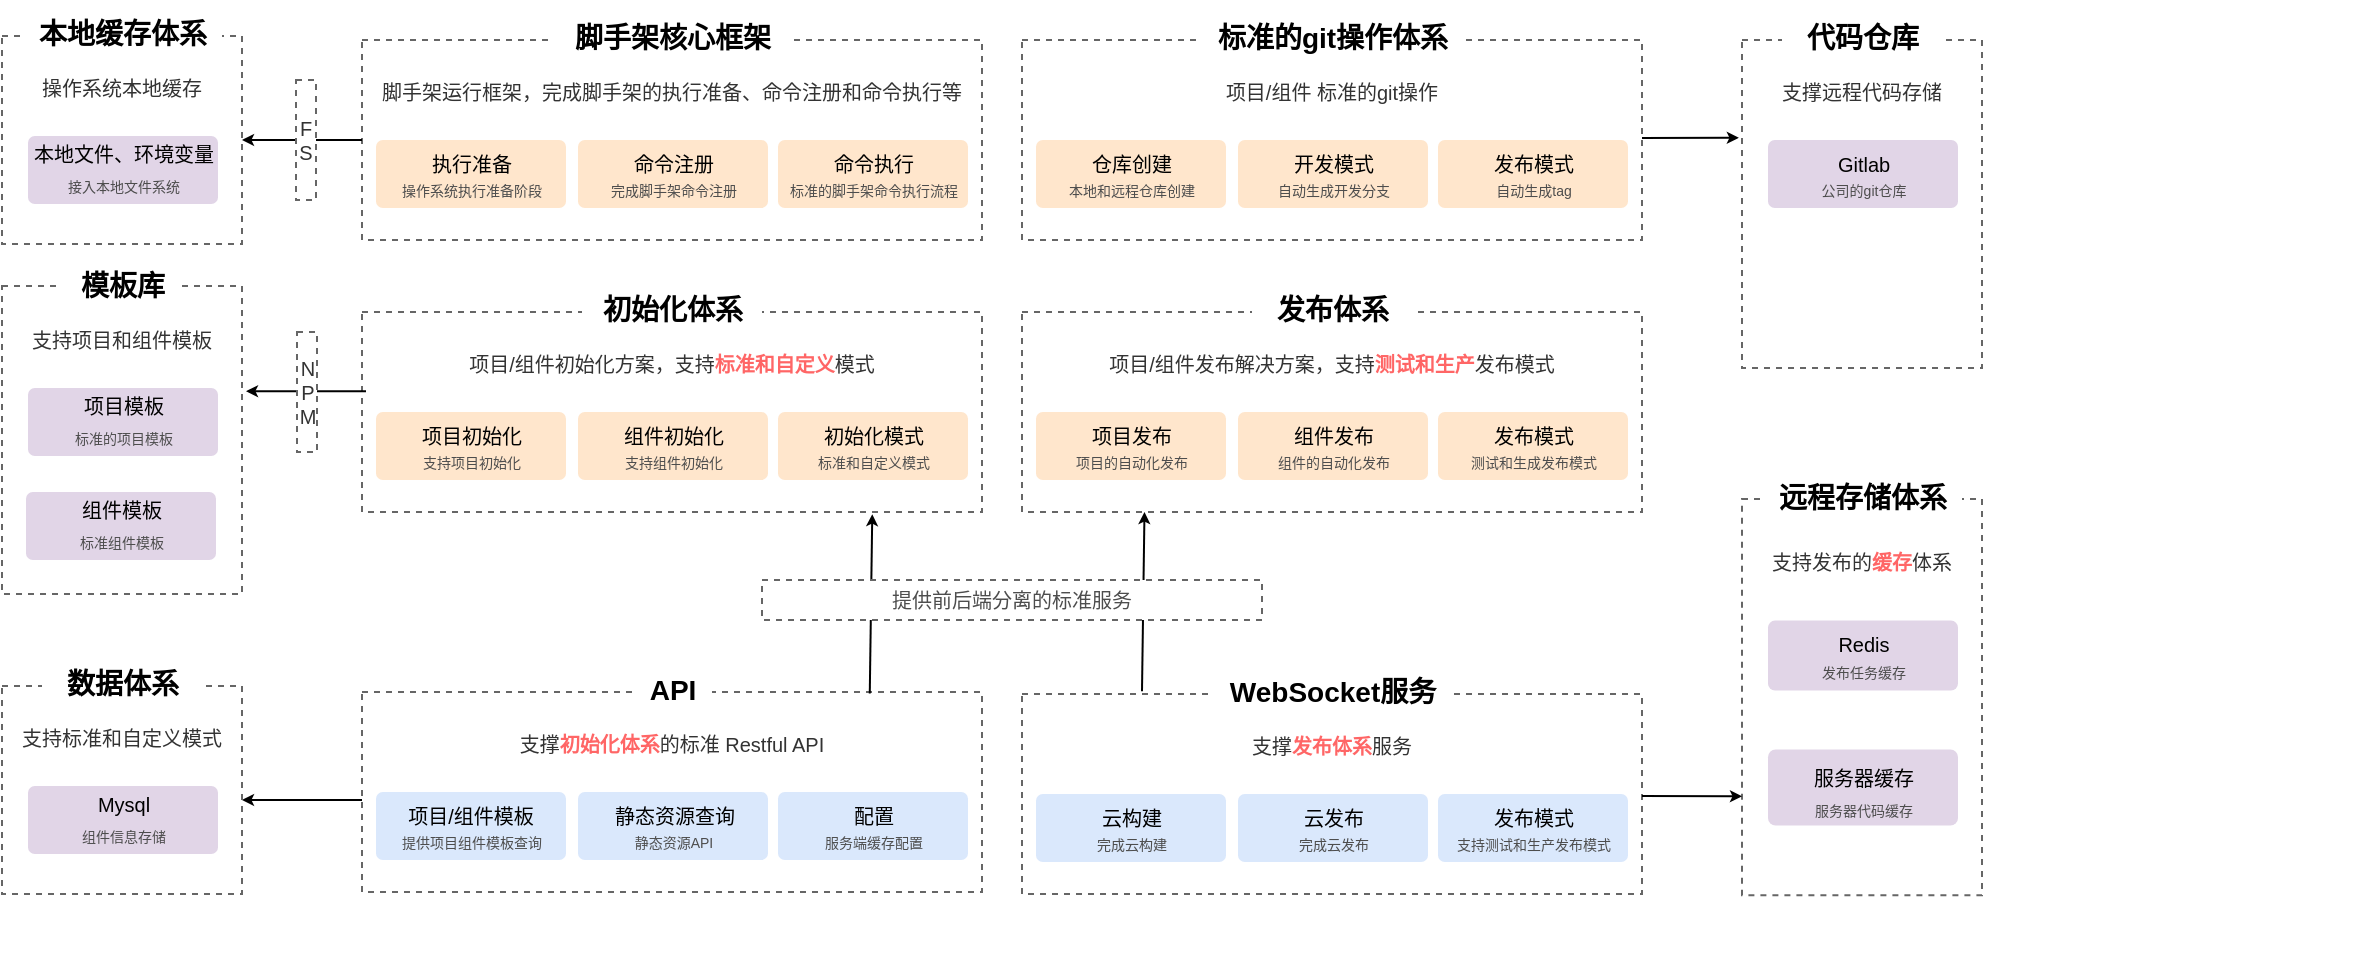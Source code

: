 <mxfile version="20.8.16" type="device"><diagram name="第 1 页" id="aV4bgYBK1LduxahTIi1U"><mxGraphModel dx="1525" dy="945" grid="0" gridSize="10" guides="1" tooltips="1" connect="1" arrows="1" fold="1" page="1" pageScale="1" pageWidth="1200" pageHeight="1600" math="0" shadow="0"><root><mxCell id="0"/><mxCell id="1" parent="0"/><mxCell id="9_r1fyblgfxY5Jspng-Y-11" value="" style="group" vertex="1" connectable="0" parent="1"><mxGeometry x="270" y="104" width="310" height="116" as="geometry"/></mxCell><mxCell id="n5tSydgVhSQRMeUfpz5I-1" value="" style="rounded=0;whiteSpace=wrap;html=1;dashed=1;strokeColor=#666666;" parent="9_r1fyblgfxY5Jspng-Y-11" vertex="1"><mxGeometry y="16" width="310" height="100" as="geometry"/></mxCell><mxCell id="n5tSydgVhSQRMeUfpz5I-3" value="脚手架核心框架" style="text;html=1;align=center;verticalAlign=middle;resizable=0;points=[];autosize=1;fillColor=default;labelBackgroundColor=default;spacing=0;fontSize=14;fontStyle=1" parent="9_r1fyblgfxY5Jspng-Y-11" vertex="1"><mxGeometry x="95" width="120" height="30" as="geometry"/></mxCell><mxCell id="n5tSydgVhSQRMeUfpz5I-5" value="&lt;font style=&quot;font-size: 10px;&quot;&gt;脚手架运行框架，完成脚手架的执行准备、命令注册和命令执行等&lt;/font&gt;" style="text;html=1;strokeColor=none;fillColor=none;align=center;verticalAlign=middle;whiteSpace=wrap;rounded=0;fontSize=12;fontColor=#333333;" parent="9_r1fyblgfxY5Jspng-Y-11" vertex="1"><mxGeometry y="32" width="310" height="20" as="geometry"/></mxCell><mxCell id="9_r1fyblgfxY5Jspng-Y-1" value="" style="group" vertex="1" connectable="0" parent="9_r1fyblgfxY5Jspng-Y-11"><mxGeometry x="5" y="66" width="100" height="35" as="geometry"/></mxCell><mxCell id="n5tSydgVhSQRMeUfpz5I-6" value="" style="rounded=1;whiteSpace=wrap;html=1;fillColor=#ffe6cc;strokeColor=none;arcSize=10;" parent="9_r1fyblgfxY5Jspng-Y-1" vertex="1"><mxGeometry x="2" width="95" height="34" as="geometry"/></mxCell><mxCell id="n5tSydgVhSQRMeUfpz5I-7" value="执行准备" style="text;html=1;strokeColor=none;fillColor=none;align=center;verticalAlign=middle;whiteSpace=wrap;rounded=0;fontSize=10;" parent="9_r1fyblgfxY5Jspng-Y-1" vertex="1"><mxGeometry x="19.5" y="6" width="60" height="11" as="geometry"/></mxCell><mxCell id="n5tSydgVhSQRMeUfpz5I-8" value="&lt;font style=&quot;font-size: 7px;&quot;&gt;操作系统执行准备阶段&lt;/font&gt;" style="text;html=1;strokeColor=none;fillColor=none;align=center;verticalAlign=middle;whiteSpace=wrap;rounded=0;fontSize=8;spacing=0;fontColor=#4D4D4D;" parent="9_r1fyblgfxY5Jspng-Y-1" vertex="1"><mxGeometry y="15" width="100" height="20" as="geometry"/></mxCell><mxCell id="9_r1fyblgfxY5Jspng-Y-2" value="" style="group" vertex="1" connectable="0" parent="9_r1fyblgfxY5Jspng-Y-11"><mxGeometry x="106" y="66" width="100" height="35" as="geometry"/></mxCell><mxCell id="9_r1fyblgfxY5Jspng-Y-3" value="" style="rounded=1;whiteSpace=wrap;html=1;fillColor=#ffe6cc;strokeColor=none;arcSize=10;" vertex="1" parent="9_r1fyblgfxY5Jspng-Y-2"><mxGeometry x="2" width="95" height="34" as="geometry"/></mxCell><mxCell id="9_r1fyblgfxY5Jspng-Y-4" value="命令注册" style="text;html=1;strokeColor=none;fillColor=none;align=center;verticalAlign=middle;whiteSpace=wrap;rounded=0;fontSize=10;" vertex="1" parent="9_r1fyblgfxY5Jspng-Y-2"><mxGeometry x="19.5" y="6" width="60" height="11" as="geometry"/></mxCell><mxCell id="9_r1fyblgfxY5Jspng-Y-5" value="&lt;font style=&quot;font-size: 7px;&quot;&gt;完成脚手架命令注册&lt;/font&gt;" style="text;html=1;strokeColor=none;fillColor=none;align=center;verticalAlign=middle;whiteSpace=wrap;rounded=0;fontSize=8;spacing=0;fontColor=#4D4D4D;" vertex="1" parent="9_r1fyblgfxY5Jspng-Y-2"><mxGeometry y="15" width="100" height="20" as="geometry"/></mxCell><mxCell id="9_r1fyblgfxY5Jspng-Y-6" value="" style="group" vertex="1" connectable="0" parent="9_r1fyblgfxY5Jspng-Y-11"><mxGeometry x="206" y="66" width="100" height="35" as="geometry"/></mxCell><mxCell id="9_r1fyblgfxY5Jspng-Y-7" value="" style="rounded=1;whiteSpace=wrap;html=1;fillColor=#ffe6cc;strokeColor=none;arcSize=10;" vertex="1" parent="9_r1fyblgfxY5Jspng-Y-6"><mxGeometry x="2" width="95" height="34" as="geometry"/></mxCell><mxCell id="9_r1fyblgfxY5Jspng-Y-8" value="命令执行" style="text;html=1;strokeColor=none;fillColor=none;align=center;verticalAlign=middle;whiteSpace=wrap;rounded=0;fontSize=10;" vertex="1" parent="9_r1fyblgfxY5Jspng-Y-6"><mxGeometry x="19.5" y="6" width="60" height="11" as="geometry"/></mxCell><mxCell id="9_r1fyblgfxY5Jspng-Y-9" value="&lt;span style=&quot;font-size: 7px;&quot;&gt;标准的脚手架命令执行流程&lt;/span&gt;" style="text;html=1;strokeColor=none;fillColor=none;align=center;verticalAlign=middle;whiteSpace=wrap;rounded=0;fontSize=8;spacing=0;fontColor=#4D4D4D;" vertex="1" parent="9_r1fyblgfxY5Jspng-Y-6"><mxGeometry y="15" width="100" height="20" as="geometry"/></mxCell><mxCell id="9_r1fyblgfxY5Jspng-Y-144" value="" style="endArrow=classic;html=1;rounded=0;fontSize=10;fontColor=#FF6666;startSize=3;endSize=3;" edge="1" parent="9_r1fyblgfxY5Jspng-Y-11"><mxGeometry width="50" height="50" relative="1" as="geometry"><mxPoint y="66" as="sourcePoint"/><mxPoint x="-60" y="66" as="targetPoint"/></mxGeometry></mxCell><mxCell id="9_r1fyblgfxY5Jspng-Y-12" value="" style="group" vertex="1" connectable="0" parent="1"><mxGeometry x="600" y="104" width="310" height="116" as="geometry"/></mxCell><mxCell id="9_r1fyblgfxY5Jspng-Y-13" value="" style="rounded=0;whiteSpace=wrap;html=1;dashed=1;strokeColor=#666666;" vertex="1" parent="9_r1fyblgfxY5Jspng-Y-12"><mxGeometry y="16" width="310" height="100" as="geometry"/></mxCell><mxCell id="9_r1fyblgfxY5Jspng-Y-14" value="标准的git操作体系" style="text;html=1;align=center;verticalAlign=middle;resizable=0;points=[];autosize=1;fillColor=default;labelBackgroundColor=default;spacing=0;fontSize=14;fontStyle=1" vertex="1" parent="9_r1fyblgfxY5Jspng-Y-12"><mxGeometry x="90" width="130" height="30" as="geometry"/></mxCell><mxCell id="9_r1fyblgfxY5Jspng-Y-15" value="&lt;span style=&quot;font-size: 10px;&quot;&gt;项目/组件 标准的git操作&lt;/span&gt;" style="text;html=1;strokeColor=none;fillColor=none;align=center;verticalAlign=middle;whiteSpace=wrap;rounded=0;fontSize=12;fontColor=#333333;" vertex="1" parent="9_r1fyblgfxY5Jspng-Y-12"><mxGeometry y="32" width="310" height="20" as="geometry"/></mxCell><mxCell id="9_r1fyblgfxY5Jspng-Y-16" value="" style="group" vertex="1" connectable="0" parent="9_r1fyblgfxY5Jspng-Y-12"><mxGeometry x="5" y="66" width="100" height="35" as="geometry"/></mxCell><mxCell id="9_r1fyblgfxY5Jspng-Y-17" value="" style="rounded=1;whiteSpace=wrap;html=1;fillColor=#ffe6cc;strokeColor=none;arcSize=10;" vertex="1" parent="9_r1fyblgfxY5Jspng-Y-16"><mxGeometry x="2" width="95" height="34" as="geometry"/></mxCell><mxCell id="9_r1fyblgfxY5Jspng-Y-18" value="仓库创建" style="text;html=1;strokeColor=none;fillColor=none;align=center;verticalAlign=middle;whiteSpace=wrap;rounded=0;fontSize=10;" vertex="1" parent="9_r1fyblgfxY5Jspng-Y-16"><mxGeometry x="19.5" y="6" width="60" height="11" as="geometry"/></mxCell><mxCell id="9_r1fyblgfxY5Jspng-Y-19" value="&lt;font style=&quot;font-size: 7px;&quot;&gt;本地和远程仓库创建&lt;/font&gt;" style="text;html=1;strokeColor=none;fillColor=none;align=center;verticalAlign=middle;whiteSpace=wrap;rounded=0;fontSize=8;spacing=0;fontColor=#4D4D4D;" vertex="1" parent="9_r1fyblgfxY5Jspng-Y-16"><mxGeometry y="15" width="100" height="20" as="geometry"/></mxCell><mxCell id="9_r1fyblgfxY5Jspng-Y-20" value="" style="group" vertex="1" connectable="0" parent="9_r1fyblgfxY5Jspng-Y-12"><mxGeometry x="106" y="66" width="100" height="35" as="geometry"/></mxCell><mxCell id="9_r1fyblgfxY5Jspng-Y-21" value="" style="rounded=1;whiteSpace=wrap;html=1;fillColor=#ffe6cc;strokeColor=none;arcSize=10;" vertex="1" parent="9_r1fyblgfxY5Jspng-Y-20"><mxGeometry x="2" width="95" height="34" as="geometry"/></mxCell><mxCell id="9_r1fyblgfxY5Jspng-Y-22" value="开发模式" style="text;html=1;strokeColor=none;fillColor=none;align=center;verticalAlign=middle;whiteSpace=wrap;rounded=0;fontSize=10;" vertex="1" parent="9_r1fyblgfxY5Jspng-Y-20"><mxGeometry x="19.5" y="6" width="60" height="11" as="geometry"/></mxCell><mxCell id="9_r1fyblgfxY5Jspng-Y-23" value="&lt;font style=&quot;font-size: 7px;&quot;&gt;自动生成开发分支&lt;/font&gt;" style="text;html=1;strokeColor=none;fillColor=none;align=center;verticalAlign=middle;whiteSpace=wrap;rounded=0;fontSize=8;spacing=0;fontColor=#4D4D4D;" vertex="1" parent="9_r1fyblgfxY5Jspng-Y-20"><mxGeometry y="15" width="100" height="20" as="geometry"/></mxCell><mxCell id="9_r1fyblgfxY5Jspng-Y-24" value="" style="group" vertex="1" connectable="0" parent="9_r1fyblgfxY5Jspng-Y-12"><mxGeometry x="206" y="66" width="100" height="35" as="geometry"/></mxCell><mxCell id="9_r1fyblgfxY5Jspng-Y-25" value="" style="rounded=1;whiteSpace=wrap;html=1;fillColor=#ffe6cc;strokeColor=none;arcSize=10;" vertex="1" parent="9_r1fyblgfxY5Jspng-Y-24"><mxGeometry x="2" width="95" height="34" as="geometry"/></mxCell><mxCell id="9_r1fyblgfxY5Jspng-Y-26" value="发布模式" style="text;html=1;strokeColor=none;fillColor=none;align=center;verticalAlign=middle;whiteSpace=wrap;rounded=0;fontSize=10;" vertex="1" parent="9_r1fyblgfxY5Jspng-Y-24"><mxGeometry x="19.5" y="6" width="60" height="11" as="geometry"/></mxCell><mxCell id="9_r1fyblgfxY5Jspng-Y-27" value="&lt;span style=&quot;font-size: 7px;&quot;&gt;自动生成tag&lt;/span&gt;" style="text;html=1;strokeColor=none;fillColor=none;align=center;verticalAlign=middle;whiteSpace=wrap;rounded=0;fontSize=8;spacing=0;fontColor=#4D4D4D;" vertex="1" parent="9_r1fyblgfxY5Jspng-Y-24"><mxGeometry y="15" width="100" height="20" as="geometry"/></mxCell><mxCell id="9_r1fyblgfxY5Jspng-Y-28" value="" style="group" vertex="1" connectable="0" parent="1"><mxGeometry x="270" y="240" width="310" height="116" as="geometry"/></mxCell><mxCell id="9_r1fyblgfxY5Jspng-Y-29" value="" style="rounded=0;whiteSpace=wrap;html=1;dashed=1;strokeColor=#666666;" vertex="1" parent="9_r1fyblgfxY5Jspng-Y-28"><mxGeometry y="16" width="310" height="100" as="geometry"/></mxCell><mxCell id="9_r1fyblgfxY5Jspng-Y-30" value="初始化体系" style="text;html=1;align=center;verticalAlign=middle;resizable=0;points=[];autosize=1;fillColor=default;labelBackgroundColor=default;spacing=0;fontSize=14;fontStyle=1" vertex="1" parent="9_r1fyblgfxY5Jspng-Y-28"><mxGeometry x="110" width="90" height="30" as="geometry"/></mxCell><mxCell id="9_r1fyblgfxY5Jspng-Y-31" value="&lt;font style=&quot;font-size: 10px;&quot;&gt;项目/组件初始化方案，支持&lt;font color=&quot;#ff6666&quot;&gt;&lt;b style=&quot;&quot;&gt;标准和自定义&lt;/b&gt;&lt;/font&gt;模式&lt;/font&gt;" style="text;html=1;strokeColor=none;fillColor=none;align=center;verticalAlign=middle;whiteSpace=wrap;rounded=0;fontSize=12;fontColor=#333333;" vertex="1" parent="9_r1fyblgfxY5Jspng-Y-28"><mxGeometry y="32" width="310" height="20" as="geometry"/></mxCell><mxCell id="9_r1fyblgfxY5Jspng-Y-32" value="" style="group" vertex="1" connectable="0" parent="9_r1fyblgfxY5Jspng-Y-28"><mxGeometry x="5" y="66" width="100" height="35" as="geometry"/></mxCell><mxCell id="9_r1fyblgfxY5Jspng-Y-33" value="" style="rounded=1;whiteSpace=wrap;html=1;fillColor=#ffe6cc;strokeColor=none;arcSize=10;" vertex="1" parent="9_r1fyblgfxY5Jspng-Y-32"><mxGeometry x="2" width="95" height="34" as="geometry"/></mxCell><mxCell id="9_r1fyblgfxY5Jspng-Y-34" value="项目初始化" style="text;html=1;strokeColor=none;fillColor=none;align=center;verticalAlign=middle;whiteSpace=wrap;rounded=0;fontSize=10;" vertex="1" parent="9_r1fyblgfxY5Jspng-Y-32"><mxGeometry x="19.5" y="6" width="60" height="11" as="geometry"/></mxCell><mxCell id="9_r1fyblgfxY5Jspng-Y-35" value="&lt;font style=&quot;font-size: 7px;&quot;&gt;支持项目初始化&lt;/font&gt;" style="text;html=1;strokeColor=none;fillColor=none;align=center;verticalAlign=middle;whiteSpace=wrap;rounded=0;fontSize=8;spacing=0;fontColor=#4D4D4D;" vertex="1" parent="9_r1fyblgfxY5Jspng-Y-32"><mxGeometry y="15" width="100" height="20" as="geometry"/></mxCell><mxCell id="9_r1fyblgfxY5Jspng-Y-36" value="" style="group" vertex="1" connectable="0" parent="9_r1fyblgfxY5Jspng-Y-28"><mxGeometry x="106" y="66" width="100" height="35" as="geometry"/></mxCell><mxCell id="9_r1fyblgfxY5Jspng-Y-37" value="" style="rounded=1;whiteSpace=wrap;html=1;fillColor=#ffe6cc;strokeColor=none;arcSize=10;" vertex="1" parent="9_r1fyblgfxY5Jspng-Y-36"><mxGeometry x="2" width="95" height="34" as="geometry"/></mxCell><mxCell id="9_r1fyblgfxY5Jspng-Y-38" value="组件初始化" style="text;html=1;strokeColor=none;fillColor=none;align=center;verticalAlign=middle;whiteSpace=wrap;rounded=0;fontSize=10;" vertex="1" parent="9_r1fyblgfxY5Jspng-Y-36"><mxGeometry x="19.5" y="6" width="60" height="11" as="geometry"/></mxCell><mxCell id="9_r1fyblgfxY5Jspng-Y-39" value="&lt;font style=&quot;font-size: 7px;&quot;&gt;支持组件初始化&lt;/font&gt;" style="text;html=1;strokeColor=none;fillColor=none;align=center;verticalAlign=middle;whiteSpace=wrap;rounded=0;fontSize=8;spacing=0;fontColor=#4D4D4D;" vertex="1" parent="9_r1fyblgfxY5Jspng-Y-36"><mxGeometry y="15" width="100" height="20" as="geometry"/></mxCell><mxCell id="9_r1fyblgfxY5Jspng-Y-40" value="" style="group" vertex="1" connectable="0" parent="9_r1fyblgfxY5Jspng-Y-28"><mxGeometry x="206" y="66" width="100" height="35" as="geometry"/></mxCell><mxCell id="9_r1fyblgfxY5Jspng-Y-41" value="" style="rounded=1;whiteSpace=wrap;html=1;fillColor=#ffe6cc;strokeColor=none;arcSize=10;" vertex="1" parent="9_r1fyblgfxY5Jspng-Y-40"><mxGeometry x="2" width="95" height="34" as="geometry"/></mxCell><mxCell id="9_r1fyblgfxY5Jspng-Y-42" value="初始化模式" style="text;html=1;strokeColor=none;fillColor=none;align=center;verticalAlign=middle;whiteSpace=wrap;rounded=0;fontSize=10;" vertex="1" parent="9_r1fyblgfxY5Jspng-Y-40"><mxGeometry x="19.5" y="6" width="60" height="11" as="geometry"/></mxCell><mxCell id="9_r1fyblgfxY5Jspng-Y-43" value="&lt;span style=&quot;font-size: 7px;&quot;&gt;标准和自定义模式&lt;/span&gt;" style="text;html=1;strokeColor=none;fillColor=none;align=center;verticalAlign=middle;whiteSpace=wrap;rounded=0;fontSize=8;spacing=0;fontColor=#4D4D4D;" vertex="1" parent="9_r1fyblgfxY5Jspng-Y-40"><mxGeometry y="15" width="100" height="20" as="geometry"/></mxCell><mxCell id="9_r1fyblgfxY5Jspng-Y-44" value="" style="group" vertex="1" connectable="0" parent="1"><mxGeometry x="600" y="240" width="310" height="116" as="geometry"/></mxCell><mxCell id="9_r1fyblgfxY5Jspng-Y-45" value="" style="rounded=0;whiteSpace=wrap;html=1;dashed=1;strokeColor=#666666;" vertex="1" parent="9_r1fyblgfxY5Jspng-Y-44"><mxGeometry y="16" width="310" height="100" as="geometry"/></mxCell><mxCell id="9_r1fyblgfxY5Jspng-Y-46" value="发布体系" style="text;html=1;align=center;verticalAlign=middle;resizable=0;points=[];autosize=1;fillColor=default;labelBackgroundColor=default;spacing=0;fontSize=14;fontStyle=1" vertex="1" parent="9_r1fyblgfxY5Jspng-Y-44"><mxGeometry x="115" width="80" height="30" as="geometry"/></mxCell><mxCell id="9_r1fyblgfxY5Jspng-Y-47" value="&lt;font style=&quot;font-size: 10px;&quot;&gt;项目/组件发布解决方案，支持&lt;font color=&quot;#ff6666&quot;&gt;&lt;b&gt;测试和生产&lt;/b&gt;&lt;/font&gt;发布模式&lt;/font&gt;" style="text;html=1;strokeColor=none;fillColor=none;align=center;verticalAlign=middle;whiteSpace=wrap;rounded=0;fontSize=12;fontColor=#333333;" vertex="1" parent="9_r1fyblgfxY5Jspng-Y-44"><mxGeometry y="32" width="310" height="20" as="geometry"/></mxCell><mxCell id="9_r1fyblgfxY5Jspng-Y-48" value="" style="group" vertex="1" connectable="0" parent="9_r1fyblgfxY5Jspng-Y-44"><mxGeometry x="5" y="66" width="100" height="35" as="geometry"/></mxCell><mxCell id="9_r1fyblgfxY5Jspng-Y-49" value="" style="rounded=1;whiteSpace=wrap;html=1;fillColor=#ffe6cc;strokeColor=none;arcSize=10;" vertex="1" parent="9_r1fyblgfxY5Jspng-Y-48"><mxGeometry x="2" width="95" height="34" as="geometry"/></mxCell><mxCell id="9_r1fyblgfxY5Jspng-Y-50" value="项目发布" style="text;html=1;strokeColor=none;fillColor=none;align=center;verticalAlign=middle;whiteSpace=wrap;rounded=0;fontSize=10;" vertex="1" parent="9_r1fyblgfxY5Jspng-Y-48"><mxGeometry x="19.5" y="6" width="60" height="11" as="geometry"/></mxCell><mxCell id="9_r1fyblgfxY5Jspng-Y-51" value="&lt;font style=&quot;font-size: 7px;&quot;&gt;项目的自动化发布&lt;/font&gt;" style="text;html=1;strokeColor=none;fillColor=none;align=center;verticalAlign=middle;whiteSpace=wrap;rounded=0;fontSize=8;spacing=0;fontColor=#4D4D4D;" vertex="1" parent="9_r1fyblgfxY5Jspng-Y-48"><mxGeometry y="15" width="100" height="20" as="geometry"/></mxCell><mxCell id="9_r1fyblgfxY5Jspng-Y-52" value="" style="group" vertex="1" connectable="0" parent="9_r1fyblgfxY5Jspng-Y-44"><mxGeometry x="106" y="66" width="100" height="35" as="geometry"/></mxCell><mxCell id="9_r1fyblgfxY5Jspng-Y-53" value="" style="rounded=1;whiteSpace=wrap;html=1;fillColor=#ffe6cc;strokeColor=none;arcSize=10;" vertex="1" parent="9_r1fyblgfxY5Jspng-Y-52"><mxGeometry x="2" width="95" height="34" as="geometry"/></mxCell><mxCell id="9_r1fyblgfxY5Jspng-Y-54" value="组件发布" style="text;html=1;strokeColor=none;fillColor=none;align=center;verticalAlign=middle;whiteSpace=wrap;rounded=0;fontSize=10;" vertex="1" parent="9_r1fyblgfxY5Jspng-Y-52"><mxGeometry x="19.5" y="6" width="60" height="11" as="geometry"/></mxCell><mxCell id="9_r1fyblgfxY5Jspng-Y-55" value="&lt;font style=&quot;font-size: 7px;&quot;&gt;组件的自动化发布&lt;/font&gt;" style="text;html=1;strokeColor=none;fillColor=none;align=center;verticalAlign=middle;whiteSpace=wrap;rounded=0;fontSize=8;spacing=0;fontColor=#4D4D4D;" vertex="1" parent="9_r1fyblgfxY5Jspng-Y-52"><mxGeometry y="15" width="100" height="20" as="geometry"/></mxCell><mxCell id="9_r1fyblgfxY5Jspng-Y-56" value="" style="group" vertex="1" connectable="0" parent="9_r1fyblgfxY5Jspng-Y-44"><mxGeometry x="206" y="66" width="100" height="35" as="geometry"/></mxCell><mxCell id="9_r1fyblgfxY5Jspng-Y-57" value="" style="rounded=1;whiteSpace=wrap;html=1;fillColor=#ffe6cc;strokeColor=none;arcSize=10;" vertex="1" parent="9_r1fyblgfxY5Jspng-Y-56"><mxGeometry x="2" width="95" height="34" as="geometry"/></mxCell><mxCell id="9_r1fyblgfxY5Jspng-Y-58" value="发布模式" style="text;html=1;strokeColor=none;fillColor=none;align=center;verticalAlign=middle;whiteSpace=wrap;rounded=0;fontSize=10;" vertex="1" parent="9_r1fyblgfxY5Jspng-Y-56"><mxGeometry x="19.5" y="6" width="60" height="11" as="geometry"/></mxCell><mxCell id="9_r1fyblgfxY5Jspng-Y-59" value="&lt;span style=&quot;font-size: 7px;&quot;&gt;测试和生成发布模式&lt;/span&gt;" style="text;html=1;strokeColor=none;fillColor=none;align=center;verticalAlign=middle;whiteSpace=wrap;rounded=0;fontSize=8;spacing=0;fontColor=#4D4D4D;" vertex="1" parent="9_r1fyblgfxY5Jspng-Y-56"><mxGeometry y="15" width="100" height="20" as="geometry"/></mxCell><mxCell id="9_r1fyblgfxY5Jspng-Y-60" value="" style="group" vertex="1" connectable="0" parent="1"><mxGeometry x="270" y="430" width="310" height="116" as="geometry"/></mxCell><mxCell id="9_r1fyblgfxY5Jspng-Y-61" value="" style="rounded=0;whiteSpace=wrap;html=1;dashed=1;strokeColor=#666666;" vertex="1" parent="9_r1fyblgfxY5Jspng-Y-60"><mxGeometry y="16" width="310" height="100" as="geometry"/></mxCell><mxCell id="9_r1fyblgfxY5Jspng-Y-62" value="API" style="text;html=1;align=center;verticalAlign=middle;resizable=0;points=[];autosize=1;fillColor=default;labelBackgroundColor=default;spacing=0;fontSize=14;fontStyle=1" vertex="1" parent="9_r1fyblgfxY5Jspng-Y-60"><mxGeometry x="135" width="40" height="30" as="geometry"/></mxCell><mxCell id="9_r1fyblgfxY5Jspng-Y-63" value="&lt;font style=&quot;font-size: 10px;&quot;&gt;支撑&lt;b&gt;&lt;font color=&quot;#ff6666&quot;&gt;初始化体系&lt;/font&gt;&lt;/b&gt;的标准 Restful API&lt;/font&gt;" style="text;html=1;strokeColor=none;fillColor=none;align=center;verticalAlign=middle;whiteSpace=wrap;rounded=0;fontSize=12;fontColor=#333333;" vertex="1" parent="9_r1fyblgfxY5Jspng-Y-60"><mxGeometry y="32" width="310" height="20" as="geometry"/></mxCell><mxCell id="9_r1fyblgfxY5Jspng-Y-64" value="" style="group;" vertex="1" connectable="0" parent="9_r1fyblgfxY5Jspng-Y-60"><mxGeometry x="5" y="66" width="100" height="35" as="geometry"/></mxCell><mxCell id="9_r1fyblgfxY5Jspng-Y-65" value="" style="rounded=1;whiteSpace=wrap;html=1;fillColor=#dae8fc;strokeColor=none;arcSize=10;" vertex="1" parent="9_r1fyblgfxY5Jspng-Y-64"><mxGeometry x="2" width="95" height="34" as="geometry"/></mxCell><mxCell id="9_r1fyblgfxY5Jspng-Y-66" value="项目/组件模板" style="text;html=1;strokeColor=none;fillColor=none;align=center;verticalAlign=middle;whiteSpace=wrap;rounded=0;fontSize=10;" vertex="1" parent="9_r1fyblgfxY5Jspng-Y-64"><mxGeometry x="13.75" y="6" width="70.5" height="11" as="geometry"/></mxCell><mxCell id="9_r1fyblgfxY5Jspng-Y-67" value="&lt;font style=&quot;font-size: 7px;&quot;&gt;提供项目组件模板查询&lt;/font&gt;" style="text;html=1;strokeColor=none;fillColor=none;align=center;verticalAlign=middle;whiteSpace=wrap;rounded=0;fontSize=8;spacing=0;fontColor=#4D4D4D;" vertex="1" parent="9_r1fyblgfxY5Jspng-Y-64"><mxGeometry y="15" width="100" height="20" as="geometry"/></mxCell><mxCell id="9_r1fyblgfxY5Jspng-Y-68" value="" style="group;fillColor=none;" vertex="1" connectable="0" parent="9_r1fyblgfxY5Jspng-Y-60"><mxGeometry x="106" y="66" width="100" height="35" as="geometry"/></mxCell><mxCell id="9_r1fyblgfxY5Jspng-Y-69" value="" style="rounded=1;whiteSpace=wrap;html=1;fillColor=#dae8fc;strokeColor=none;arcSize=10;" vertex="1" parent="9_r1fyblgfxY5Jspng-Y-68"><mxGeometry x="2" width="95" height="34" as="geometry"/></mxCell><mxCell id="9_r1fyblgfxY5Jspng-Y-70" value="静态资源查询" style="text;html=1;strokeColor=none;fillColor=none;align=center;verticalAlign=middle;whiteSpace=wrap;rounded=0;fontSize=10;" vertex="1" parent="9_r1fyblgfxY5Jspng-Y-68"><mxGeometry x="17.5" y="6" width="65" height="11" as="geometry"/></mxCell><mxCell id="9_r1fyblgfxY5Jspng-Y-71" value="&lt;font style=&quot;font-size: 7px;&quot;&gt;静态资源API&lt;/font&gt;" style="text;html=1;strokeColor=none;fillColor=none;align=center;verticalAlign=middle;whiteSpace=wrap;rounded=0;fontSize=8;spacing=0;fontColor=#4D4D4D;" vertex="1" parent="9_r1fyblgfxY5Jspng-Y-68"><mxGeometry y="15" width="100" height="20" as="geometry"/></mxCell><mxCell id="9_r1fyblgfxY5Jspng-Y-72" value="" style="group" vertex="1" connectable="0" parent="9_r1fyblgfxY5Jspng-Y-60"><mxGeometry x="206" y="66" width="100" height="35" as="geometry"/></mxCell><mxCell id="9_r1fyblgfxY5Jspng-Y-73" value="" style="rounded=1;whiteSpace=wrap;html=1;fillColor=#dae8fc;strokeColor=none;arcSize=10;" vertex="1" parent="9_r1fyblgfxY5Jspng-Y-72"><mxGeometry x="2" width="95" height="34" as="geometry"/></mxCell><mxCell id="9_r1fyblgfxY5Jspng-Y-74" value="配置" style="text;html=1;strokeColor=none;fillColor=none;align=center;verticalAlign=middle;whiteSpace=wrap;rounded=0;fontSize=10;" vertex="1" parent="9_r1fyblgfxY5Jspng-Y-72"><mxGeometry x="19.5" y="6" width="60" height="11" as="geometry"/></mxCell><mxCell id="9_r1fyblgfxY5Jspng-Y-75" value="&lt;span style=&quot;font-size: 7px;&quot;&gt;服务端缓存配置&lt;/span&gt;" style="text;html=1;strokeColor=none;fillColor=none;align=center;verticalAlign=middle;whiteSpace=wrap;rounded=0;fontSize=8;spacing=0;fontColor=#4D4D4D;" vertex="1" parent="9_r1fyblgfxY5Jspng-Y-72"><mxGeometry y="15" width="100" height="20" as="geometry"/></mxCell><mxCell id="9_r1fyblgfxY5Jspng-Y-169" value="" style="endArrow=classic;html=1;rounded=0;fontSize=10;fontColor=#333333;startSize=3;endSize=3;" edge="1" parent="9_r1fyblgfxY5Jspng-Y-60"><mxGeometry width="50" height="50" relative="1" as="geometry"><mxPoint y="70" as="sourcePoint"/><mxPoint x="-60" y="70" as="targetPoint"/></mxGeometry></mxCell><mxCell id="9_r1fyblgfxY5Jspng-Y-76" value="" style="group" vertex="1" connectable="0" parent="1"><mxGeometry x="600" y="431" width="310" height="116" as="geometry"/></mxCell><mxCell id="9_r1fyblgfxY5Jspng-Y-77" value="" style="rounded=0;whiteSpace=wrap;html=1;dashed=1;strokeColor=#666666;" vertex="1" parent="9_r1fyblgfxY5Jspng-Y-76"><mxGeometry y="16" width="310" height="100" as="geometry"/></mxCell><mxCell id="9_r1fyblgfxY5Jspng-Y-78" value="WebSocket服务" style="text;html=1;align=center;verticalAlign=middle;resizable=0;points=[];autosize=1;fillColor=default;labelBackgroundColor=default;spacing=0;fontSize=14;fontStyle=1" vertex="1" parent="9_r1fyblgfxY5Jspng-Y-76"><mxGeometry x="95" width="120" height="30" as="geometry"/></mxCell><mxCell id="9_r1fyblgfxY5Jspng-Y-79" value="&lt;font style=&quot;font-size: 10px;&quot;&gt;支撑&lt;b&gt;&lt;font color=&quot;#ff6666&quot;&gt;发布体系&lt;/font&gt;&lt;/b&gt;服务&lt;/font&gt;" style="text;html=1;strokeColor=none;fillColor=none;align=center;verticalAlign=middle;whiteSpace=wrap;rounded=0;fontSize=12;fontColor=#333333;" vertex="1" parent="9_r1fyblgfxY5Jspng-Y-76"><mxGeometry y="32" width="310" height="20" as="geometry"/></mxCell><mxCell id="9_r1fyblgfxY5Jspng-Y-80" value="" style="group" vertex="1" connectable="0" parent="9_r1fyblgfxY5Jspng-Y-76"><mxGeometry x="5" y="66" width="100" height="35" as="geometry"/></mxCell><mxCell id="9_r1fyblgfxY5Jspng-Y-81" value="" style="rounded=1;whiteSpace=wrap;html=1;fillColor=#dae8fc;strokeColor=none;arcSize=10;" vertex="1" parent="9_r1fyblgfxY5Jspng-Y-80"><mxGeometry x="2" width="95" height="34" as="geometry"/></mxCell><mxCell id="9_r1fyblgfxY5Jspng-Y-82" value="云构建" style="text;html=1;strokeColor=none;fillColor=none;align=center;verticalAlign=middle;whiteSpace=wrap;rounded=0;fontSize=10;" vertex="1" parent="9_r1fyblgfxY5Jspng-Y-80"><mxGeometry x="19.5" y="6" width="60" height="11" as="geometry"/></mxCell><mxCell id="9_r1fyblgfxY5Jspng-Y-83" value="&lt;font style=&quot;font-size: 7px;&quot;&gt;完成云构建&lt;/font&gt;" style="text;html=1;strokeColor=none;fillColor=none;align=center;verticalAlign=middle;whiteSpace=wrap;rounded=0;fontSize=8;spacing=0;fontColor=#4D4D4D;" vertex="1" parent="9_r1fyblgfxY5Jspng-Y-80"><mxGeometry y="15" width="100" height="20" as="geometry"/></mxCell><mxCell id="9_r1fyblgfxY5Jspng-Y-84" value="" style="group" vertex="1" connectable="0" parent="9_r1fyblgfxY5Jspng-Y-76"><mxGeometry x="106" y="66" width="100" height="35" as="geometry"/></mxCell><mxCell id="9_r1fyblgfxY5Jspng-Y-85" value="" style="rounded=1;whiteSpace=wrap;html=1;fillColor=#dae8fc;strokeColor=none;arcSize=10;" vertex="1" parent="9_r1fyblgfxY5Jspng-Y-84"><mxGeometry x="2" width="95" height="34" as="geometry"/></mxCell><mxCell id="9_r1fyblgfxY5Jspng-Y-86" value="云发布" style="text;html=1;strokeColor=none;fillColor=none;align=center;verticalAlign=middle;whiteSpace=wrap;rounded=0;fontSize=10;" vertex="1" parent="9_r1fyblgfxY5Jspng-Y-84"><mxGeometry x="19.5" y="6" width="60" height="11" as="geometry"/></mxCell><mxCell id="9_r1fyblgfxY5Jspng-Y-87" value="&lt;font style=&quot;font-size: 7px;&quot;&gt;完成云发布&lt;/font&gt;" style="text;html=1;strokeColor=none;fillColor=none;align=center;verticalAlign=middle;whiteSpace=wrap;rounded=0;fontSize=8;spacing=0;fontColor=#4D4D4D;" vertex="1" parent="9_r1fyblgfxY5Jspng-Y-84"><mxGeometry y="15" width="100" height="20" as="geometry"/></mxCell><mxCell id="9_r1fyblgfxY5Jspng-Y-88" value="" style="group" vertex="1" connectable="0" parent="9_r1fyblgfxY5Jspng-Y-76"><mxGeometry x="206" y="66" width="100" height="35" as="geometry"/></mxCell><mxCell id="9_r1fyblgfxY5Jspng-Y-89" value="" style="rounded=1;whiteSpace=wrap;html=1;fillColor=#dae8fc;strokeColor=none;arcSize=10;" vertex="1" parent="9_r1fyblgfxY5Jspng-Y-88"><mxGeometry x="2" width="95" height="34" as="geometry"/></mxCell><mxCell id="9_r1fyblgfxY5Jspng-Y-90" value="发布模式" style="text;html=1;strokeColor=none;fillColor=none;align=center;verticalAlign=middle;whiteSpace=wrap;rounded=0;fontSize=10;" vertex="1" parent="9_r1fyblgfxY5Jspng-Y-88"><mxGeometry x="19.5" y="6" width="60" height="11" as="geometry"/></mxCell><mxCell id="9_r1fyblgfxY5Jspng-Y-91" value="&lt;span style=&quot;font-size: 7px;&quot;&gt;支持测试和生产发布模式&lt;/span&gt;" style="text;html=1;strokeColor=none;fillColor=none;align=center;verticalAlign=middle;whiteSpace=wrap;rounded=0;fontSize=8;spacing=0;fontColor=#4D4D4D;" vertex="1" parent="9_r1fyblgfxY5Jspng-Y-88"><mxGeometry y="15" width="100" height="20" as="geometry"/></mxCell><mxCell id="9_r1fyblgfxY5Jspng-Y-93" value="" style="endArrow=classic;html=1;rounded=0;fontSize=10;fontColor=#4D4D4D;exitX=0.819;exitY=0.007;exitDx=0;exitDy=0;exitPerimeter=0;entryX=0.823;entryY=1.011;entryDx=0;entryDy=0;entryPerimeter=0;startSize=3;endSize=3;" edge="1" parent="1" source="9_r1fyblgfxY5Jspng-Y-61" target="9_r1fyblgfxY5Jspng-Y-29"><mxGeometry width="50" height="50" relative="1" as="geometry"><mxPoint x="570" y="380" as="sourcePoint"/><mxPoint x="620" y="330" as="targetPoint"/></mxGeometry></mxCell><mxCell id="9_r1fyblgfxY5Jspng-Y-94" value="" style="endArrow=classic;html=1;rounded=0;fontSize=10;fontColor=#4D4D4D;exitX=0.819;exitY=0.007;exitDx=0;exitDy=0;exitPerimeter=0;entryX=0.823;entryY=1.011;entryDx=0;entryDy=0;entryPerimeter=0;startSize=3;endSize=3;" edge="1" parent="1"><mxGeometry width="50" height="50" relative="1" as="geometry"><mxPoint x="660.0" y="445.6" as="sourcePoint"/><mxPoint x="661.24" y="356" as="targetPoint"/></mxGeometry></mxCell><mxCell id="9_r1fyblgfxY5Jspng-Y-92" value="提供前后端分离的标准服务" style="rounded=0;whiteSpace=wrap;html=1;fontSize=10;fontColor=#4D4D4D;dashed=1;strokeColor=#666666;" vertex="1" parent="1"><mxGeometry x="470" y="390" width="250" height="20" as="geometry"/></mxCell><mxCell id="9_r1fyblgfxY5Jspng-Y-96" value="" style="group" vertex="1" connectable="0" parent="1"><mxGeometry x="960" y="100" width="310" height="254" as="geometry"/></mxCell><mxCell id="9_r1fyblgfxY5Jspng-Y-113" value="" style="group" vertex="1" connectable="0" parent="9_r1fyblgfxY5Jspng-Y-96"><mxGeometry y="4" width="120" height="250" as="geometry"/></mxCell><mxCell id="9_r1fyblgfxY5Jspng-Y-134" value="" style="group" vertex="1" connectable="0" parent="9_r1fyblgfxY5Jspng-Y-113"><mxGeometry width="120" height="180" as="geometry"/></mxCell><mxCell id="9_r1fyblgfxY5Jspng-Y-97" value="" style="rounded=0;whiteSpace=wrap;html=1;dashed=1;strokeColor=#666666;" vertex="1" parent="9_r1fyblgfxY5Jspng-Y-134"><mxGeometry y="16" width="120" height="164" as="geometry"/></mxCell><mxCell id="9_r1fyblgfxY5Jspng-Y-98" value="代码仓库" style="text;html=1;align=center;verticalAlign=middle;resizable=0;points=[];autosize=1;fillColor=default;labelBackgroundColor=default;spacing=0;fontSize=14;fontStyle=1" vertex="1" parent="9_r1fyblgfxY5Jspng-Y-134"><mxGeometry x="20" width="80" height="30" as="geometry"/></mxCell><mxCell id="9_r1fyblgfxY5Jspng-Y-99" value="&lt;font style=&quot;font-size: 10px;&quot;&gt;支撑远程代码存储&lt;/font&gt;" style="text;html=1;strokeColor=none;fillColor=none;align=center;verticalAlign=middle;whiteSpace=wrap;rounded=0;fontSize=12;fontColor=#333333;" vertex="1" parent="9_r1fyblgfxY5Jspng-Y-134"><mxGeometry y="32" width="120" height="20" as="geometry"/></mxCell><mxCell id="9_r1fyblgfxY5Jspng-Y-100" value="" style="group" vertex="1" connectable="0" parent="9_r1fyblgfxY5Jspng-Y-134"><mxGeometry x="11" y="66" width="100" height="35" as="geometry"/></mxCell><mxCell id="9_r1fyblgfxY5Jspng-Y-101" value="" style="rounded=1;whiteSpace=wrap;html=1;fillColor=#e1d5e7;strokeColor=none;arcSize=10;" vertex="1" parent="9_r1fyblgfxY5Jspng-Y-100"><mxGeometry x="2" width="95" height="34" as="geometry"/></mxCell><mxCell id="9_r1fyblgfxY5Jspng-Y-102" value="Gitlab" style="text;html=1;strokeColor=none;fillColor=none;align=center;verticalAlign=middle;whiteSpace=wrap;rounded=0;fontSize=10;" vertex="1" parent="9_r1fyblgfxY5Jspng-Y-100"><mxGeometry x="19.5" y="6" width="60" height="11" as="geometry"/></mxCell><mxCell id="9_r1fyblgfxY5Jspng-Y-103" value="&lt;font style=&quot;font-size: 7px;&quot;&gt;公司的git仓库&lt;/font&gt;" style="text;html=1;strokeColor=none;fillColor=none;align=center;verticalAlign=middle;whiteSpace=wrap;rounded=0;fontSize=8;spacing=0;fontColor=#4D4D4D;" vertex="1" parent="9_r1fyblgfxY5Jspng-Y-100"><mxGeometry y="15" width="100" height="20" as="geometry"/></mxCell><mxCell id="9_r1fyblgfxY5Jspng-Y-114" value="" style="group" vertex="1" connectable="0" parent="1"><mxGeometry x="960" y="330" width="120" height="219" as="geometry"/></mxCell><mxCell id="9_r1fyblgfxY5Jspng-Y-115" value="" style="rounded=0;whiteSpace=wrap;html=1;dashed=1;strokeColor=#666666;" vertex="1" parent="9_r1fyblgfxY5Jspng-Y-114"><mxGeometry y="19.467" width="120" height="198.201" as="geometry"/></mxCell><mxCell id="9_r1fyblgfxY5Jspng-Y-116" value="远程存储体系" style="text;html=1;align=center;verticalAlign=middle;resizable=0;points=[];autosize=1;fillColor=default;labelBackgroundColor=default;spacing=0;fontSize=14;fontStyle=1" vertex="1" parent="9_r1fyblgfxY5Jspng-Y-114"><mxGeometry x="10" y="4" width="100" height="30" as="geometry"/></mxCell><mxCell id="9_r1fyblgfxY5Jspng-Y-117" value="&lt;font style=&quot;font-size: 10px;&quot;&gt;支持发布的&lt;b&gt;&lt;font color=&quot;#ff6666&quot;&gt;缓存&lt;/font&gt;&lt;/b&gt;体系&lt;/font&gt;" style="text;html=1;strokeColor=none;fillColor=none;align=center;verticalAlign=middle;whiteSpace=wrap;rounded=0;fontSize=12;fontColor=#333333;" vertex="1" parent="9_r1fyblgfxY5Jspng-Y-114"><mxGeometry y="38.933" width="120" height="24.333" as="geometry"/></mxCell><mxCell id="9_r1fyblgfxY5Jspng-Y-118" value="" style="group" vertex="1" connectable="0" parent="9_r1fyblgfxY5Jspng-Y-114"><mxGeometry x="11" y="80.3" width="100" height="36" as="geometry"/></mxCell><mxCell id="9_r1fyblgfxY5Jspng-Y-119" value="" style="rounded=1;whiteSpace=wrap;html=1;fillColor=#e1d5e7;strokeColor=none;arcSize=10;" vertex="1" parent="9_r1fyblgfxY5Jspng-Y-118"><mxGeometry x="2" width="95" height="34.971" as="geometry"/></mxCell><mxCell id="9_r1fyblgfxY5Jspng-Y-120" value="Redis" style="text;html=1;strokeColor=none;fillColor=none;align=center;verticalAlign=middle;whiteSpace=wrap;rounded=0;fontSize=10;" vertex="1" parent="9_r1fyblgfxY5Jspng-Y-118"><mxGeometry x="19.5" y="6.171" width="60" height="11.314" as="geometry"/></mxCell><mxCell id="9_r1fyblgfxY5Jspng-Y-121" value="&lt;font style=&quot;font-size: 7px;&quot;&gt;发布任务缓存&lt;/font&gt;" style="text;html=1;strokeColor=none;fillColor=none;align=center;verticalAlign=middle;whiteSpace=wrap;rounded=0;fontSize=8;spacing=0;fontColor=#4D4D4D;" vertex="1" parent="9_r1fyblgfxY5Jspng-Y-118"><mxGeometry y="15.429" width="100" height="20.571" as="geometry"/></mxCell><mxCell id="9_r1fyblgfxY5Jspng-Y-126" value="" style="group" vertex="1" connectable="0" parent="9_r1fyblgfxY5Jspng-Y-114"><mxGeometry x="11" y="144.783" width="100" height="42.583" as="geometry"/></mxCell><mxCell id="9_r1fyblgfxY5Jspng-Y-127" value="" style="rounded=1;whiteSpace=wrap;html=1;fillColor=#e1d5e7;strokeColor=none;arcSize=10;" vertex="1" parent="9_r1fyblgfxY5Jspng-Y-126"><mxGeometry x="2" width="95" height="38" as="geometry"/></mxCell><mxCell id="9_r1fyblgfxY5Jspng-Y-128" value="服务器缓存" style="text;html=1;strokeColor=none;fillColor=none;align=center;verticalAlign=middle;whiteSpace=wrap;rounded=0;fontSize=10;" vertex="1" parent="9_r1fyblgfxY5Jspng-Y-126"><mxGeometry x="19.5" y="7.3" width="60" height="13.383" as="geometry"/></mxCell><mxCell id="9_r1fyblgfxY5Jspng-Y-129" value="&lt;font style=&quot;font-size: 7px;&quot;&gt;服务器代码缓存&lt;/font&gt;" style="text;html=1;strokeColor=none;fillColor=none;align=center;verticalAlign=middle;whiteSpace=wrap;rounded=0;fontSize=8;spacing=0;fontColor=#4D4D4D;" vertex="1" parent="9_r1fyblgfxY5Jspng-Y-126"><mxGeometry y="18.25" width="100" height="24.333" as="geometry"/></mxCell><mxCell id="9_r1fyblgfxY5Jspng-Y-132" value="" style="endArrow=classic;html=1;rounded=0;fontSize=10;fontColor=#FF6666;startSize=3;endSize=3;entryX=0;entryY=0.75;entryDx=0;entryDy=0;" edge="1" parent="1" target="9_r1fyblgfxY5Jspng-Y-115"><mxGeometry width="50" height="50" relative="1" as="geometry"><mxPoint x="910" y="498" as="sourcePoint"/><mxPoint x="960" y="450" as="targetPoint"/></mxGeometry></mxCell><mxCell id="9_r1fyblgfxY5Jspng-Y-133" value="" style="endArrow=classic;html=1;rounded=0;fontSize=10;fontColor=#FF6666;startSize=3;endSize=3;entryX=-0.013;entryY=0.298;entryDx=0;entryDy=0;entryPerimeter=0;" edge="1" parent="1" target="9_r1fyblgfxY5Jspng-Y-97"><mxGeometry width="50" height="50" relative="1" as="geometry"><mxPoint x="910" y="169" as="sourcePoint"/><mxPoint x="960" y="120" as="targetPoint"/></mxGeometry></mxCell><mxCell id="9_r1fyblgfxY5Jspng-Y-135" value="" style="group" vertex="1" connectable="0" parent="1"><mxGeometry x="90" y="102" width="124.5" height="180" as="geometry"/></mxCell><mxCell id="9_r1fyblgfxY5Jspng-Y-136" value="" style="rounded=0;whiteSpace=wrap;html=1;dashed=1;strokeColor=#666666;" vertex="1" parent="9_r1fyblgfxY5Jspng-Y-135"><mxGeometry y="16" width="120" height="104" as="geometry"/></mxCell><mxCell id="9_r1fyblgfxY5Jspng-Y-137" value="本地缓存体系" style="text;html=1;align=center;verticalAlign=middle;resizable=0;points=[];autosize=1;fillColor=default;labelBackgroundColor=default;spacing=0;fontSize=14;fontStyle=1" vertex="1" parent="9_r1fyblgfxY5Jspng-Y-135"><mxGeometry x="10" width="100" height="30" as="geometry"/></mxCell><mxCell id="9_r1fyblgfxY5Jspng-Y-138" value="&lt;font style=&quot;font-size: 10px;&quot;&gt;操作系统本地缓存&lt;/font&gt;" style="text;html=1;strokeColor=none;fillColor=none;align=center;verticalAlign=middle;whiteSpace=wrap;rounded=0;fontSize=12;fontColor=#333333;" vertex="1" parent="9_r1fyblgfxY5Jspng-Y-135"><mxGeometry y="32" width="120" height="20" as="geometry"/></mxCell><mxCell id="9_r1fyblgfxY5Jspng-Y-139" value="" style="group" vertex="1" connectable="0" parent="9_r1fyblgfxY5Jspng-Y-135"><mxGeometry x="11" y="66" width="113.5" height="35" as="geometry"/></mxCell><mxCell id="9_r1fyblgfxY5Jspng-Y-140" value="" style="rounded=1;whiteSpace=wrap;html=1;fillColor=#e1d5e7;strokeColor=none;arcSize=10;" vertex="1" parent="9_r1fyblgfxY5Jspng-Y-139"><mxGeometry x="2" width="95" height="34" as="geometry"/></mxCell><mxCell id="9_r1fyblgfxY5Jspng-Y-141" value="本地文件、环境变量" style="text;html=1;strokeColor=none;fillColor=none;align=center;verticalAlign=middle;whiteSpace=wrap;rounded=0;fontSize=10;" vertex="1" parent="9_r1fyblgfxY5Jspng-Y-139"><mxGeometry x="3" width="94" height="17" as="geometry"/></mxCell><mxCell id="9_r1fyblgfxY5Jspng-Y-142" value="&lt;font style=&quot;font-size: 7px;&quot;&gt;接入本地文件系统&lt;/font&gt;" style="text;html=1;strokeColor=none;fillColor=none;align=center;verticalAlign=middle;whiteSpace=wrap;rounded=0;fontSize=8;spacing=0;fontColor=#4D4D4D;" vertex="1" parent="9_r1fyblgfxY5Jspng-Y-139"><mxGeometry y="15" width="100" height="20" as="geometry"/></mxCell><mxCell id="9_r1fyblgfxY5Jspng-Y-145" value="&lt;font color=&quot;#333333&quot;&gt;F&lt;br&gt;S&lt;/font&gt;" style="rounded=0;whiteSpace=wrap;html=1;dashed=1;strokeColor=#666666;fontSize=10;fontColor=#FF6666;fillColor=default;" vertex="1" parent="1"><mxGeometry x="237" y="140" width="10" height="60" as="geometry"/></mxCell><mxCell id="9_r1fyblgfxY5Jspng-Y-147" value="" style="group" vertex="1" connectable="0" parent="1"><mxGeometry x="90" y="227" width="124.5" height="180" as="geometry"/></mxCell><mxCell id="9_r1fyblgfxY5Jspng-Y-148" value="" style="rounded=0;whiteSpace=wrap;html=1;dashed=1;strokeColor=#666666;" vertex="1" parent="9_r1fyblgfxY5Jspng-Y-147"><mxGeometry y="16" width="120" height="154" as="geometry"/></mxCell><mxCell id="9_r1fyblgfxY5Jspng-Y-149" value="模板库" style="text;html=1;align=center;verticalAlign=middle;resizable=0;points=[];autosize=1;fillColor=default;labelBackgroundColor=default;spacing=0;fontSize=14;fontStyle=1" vertex="1" parent="9_r1fyblgfxY5Jspng-Y-147"><mxGeometry x="30" y="1" width="60" height="30" as="geometry"/></mxCell><mxCell id="9_r1fyblgfxY5Jspng-Y-150" value="&lt;font style=&quot;font-size: 10px;&quot;&gt;支持项目和组件模板&lt;/font&gt;" style="text;html=1;strokeColor=none;fillColor=none;align=center;verticalAlign=middle;whiteSpace=wrap;rounded=0;fontSize=12;fontColor=#333333;" vertex="1" parent="9_r1fyblgfxY5Jspng-Y-147"><mxGeometry y="33" width="120" height="20" as="geometry"/></mxCell><mxCell id="9_r1fyblgfxY5Jspng-Y-151" value="" style="group" vertex="1" connectable="0" parent="9_r1fyblgfxY5Jspng-Y-147"><mxGeometry x="11" y="67" width="113.5" height="35" as="geometry"/></mxCell><mxCell id="9_r1fyblgfxY5Jspng-Y-152" value="" style="rounded=1;whiteSpace=wrap;html=1;fillColor=#e1d5e7;strokeColor=none;arcSize=10;" vertex="1" parent="9_r1fyblgfxY5Jspng-Y-151"><mxGeometry x="2" width="95" height="34" as="geometry"/></mxCell><mxCell id="9_r1fyblgfxY5Jspng-Y-153" value="项目模板" style="text;html=1;strokeColor=none;fillColor=none;align=center;verticalAlign=middle;whiteSpace=wrap;rounded=0;fontSize=10;" vertex="1" parent="9_r1fyblgfxY5Jspng-Y-151"><mxGeometry x="3" width="94" height="17" as="geometry"/></mxCell><mxCell id="9_r1fyblgfxY5Jspng-Y-154" value="&lt;font style=&quot;font-size: 7px;&quot;&gt;标准的项目模板&lt;/font&gt;" style="text;html=1;strokeColor=none;fillColor=none;align=center;verticalAlign=middle;whiteSpace=wrap;rounded=0;fontSize=8;spacing=0;fontColor=#4D4D4D;" vertex="1" parent="9_r1fyblgfxY5Jspng-Y-151"><mxGeometry y="15" width="100" height="20" as="geometry"/></mxCell><mxCell id="9_r1fyblgfxY5Jspng-Y-155" value="" style="group" vertex="1" connectable="0" parent="1"><mxGeometry x="100" y="346" width="113.5" height="35" as="geometry"/></mxCell><mxCell id="9_r1fyblgfxY5Jspng-Y-156" value="" style="rounded=1;whiteSpace=wrap;html=1;fillColor=#e1d5e7;strokeColor=none;arcSize=10;" vertex="1" parent="9_r1fyblgfxY5Jspng-Y-155"><mxGeometry x="2" width="95" height="34" as="geometry"/></mxCell><mxCell id="9_r1fyblgfxY5Jspng-Y-157" value="组件模板" style="text;html=1;strokeColor=none;fillColor=none;align=center;verticalAlign=middle;whiteSpace=wrap;rounded=0;fontSize=10;" vertex="1" parent="9_r1fyblgfxY5Jspng-Y-155"><mxGeometry x="3" width="94" height="17" as="geometry"/></mxCell><mxCell id="9_r1fyblgfxY5Jspng-Y-158" value="&lt;font style=&quot;font-size: 7px;&quot;&gt;标准组件模板&lt;/font&gt;" style="text;html=1;strokeColor=none;fillColor=none;align=center;verticalAlign=middle;whiteSpace=wrap;rounded=0;fontSize=8;spacing=0;fontColor=#4D4D4D;" vertex="1" parent="9_r1fyblgfxY5Jspng-Y-155"><mxGeometry y="15" width="100" height="20" as="geometry"/></mxCell><mxCell id="9_r1fyblgfxY5Jspng-Y-159" value="" style="endArrow=classic;html=1;rounded=0;fontSize=10;fontColor=#FF6666;startSize=3;endSize=3;" edge="1" parent="1"><mxGeometry width="50" height="50" relative="1" as="geometry"><mxPoint x="272.0" y="295.57" as="sourcePoint"/><mxPoint x="212" y="295.57" as="targetPoint"/></mxGeometry></mxCell><mxCell id="9_r1fyblgfxY5Jspng-Y-160" value="&lt;font color=&quot;#333333&quot;&gt;N&lt;br&gt;P&lt;br&gt;M&lt;/font&gt;" style="rounded=0;whiteSpace=wrap;html=1;dashed=1;strokeColor=#666666;fontSize=10;fontColor=#FF6666;fillColor=default;" vertex="1" parent="1"><mxGeometry x="237.5" y="266" width="10" height="60" as="geometry"/></mxCell><mxCell id="9_r1fyblgfxY5Jspng-Y-161" value="" style="group" vertex="1" connectable="0" parent="1"><mxGeometry x="90" y="407" width="124.5" height="180" as="geometry"/></mxCell><mxCell id="9_r1fyblgfxY5Jspng-Y-162" value="" style="rounded=0;whiteSpace=wrap;html=1;dashed=1;strokeColor=#666666;" vertex="1" parent="9_r1fyblgfxY5Jspng-Y-161"><mxGeometry y="36" width="120" height="104" as="geometry"/></mxCell><mxCell id="9_r1fyblgfxY5Jspng-Y-163" value="数据体系" style="text;html=1;align=center;verticalAlign=middle;resizable=0;points=[];autosize=1;fillColor=default;labelBackgroundColor=default;spacing=0;fontSize=14;fontStyle=1" vertex="1" parent="9_r1fyblgfxY5Jspng-Y-161"><mxGeometry x="20" y="20" width="80" height="30" as="geometry"/></mxCell><mxCell id="9_r1fyblgfxY5Jspng-Y-164" value="&lt;font style=&quot;font-size: 10px;&quot;&gt;支持标准和自定义模式&lt;/font&gt;" style="text;html=1;strokeColor=none;fillColor=none;align=center;verticalAlign=middle;whiteSpace=wrap;rounded=0;fontSize=12;fontColor=#333333;" vertex="1" parent="9_r1fyblgfxY5Jspng-Y-161"><mxGeometry y="52" width="120" height="20" as="geometry"/></mxCell><mxCell id="9_r1fyblgfxY5Jspng-Y-165" value="" style="group" vertex="1" connectable="0" parent="9_r1fyblgfxY5Jspng-Y-161"><mxGeometry x="11" y="86" width="113.5" height="35" as="geometry"/></mxCell><mxCell id="9_r1fyblgfxY5Jspng-Y-166" value="" style="rounded=1;whiteSpace=wrap;html=1;fillColor=#e1d5e7;strokeColor=none;arcSize=10;" vertex="1" parent="9_r1fyblgfxY5Jspng-Y-165"><mxGeometry x="2" width="95" height="34" as="geometry"/></mxCell><mxCell id="9_r1fyblgfxY5Jspng-Y-167" value="Mysql" style="text;html=1;strokeColor=none;fillColor=none;align=center;verticalAlign=middle;whiteSpace=wrap;rounded=0;fontSize=10;" vertex="1" parent="9_r1fyblgfxY5Jspng-Y-165"><mxGeometry x="3" width="94" height="17" as="geometry"/></mxCell><mxCell id="9_r1fyblgfxY5Jspng-Y-168" value="&lt;font style=&quot;font-size: 7px;&quot;&gt;组件信息存储&lt;/font&gt;" style="text;html=1;strokeColor=none;fillColor=none;align=center;verticalAlign=middle;whiteSpace=wrap;rounded=0;fontSize=8;spacing=0;fontColor=#4D4D4D;" vertex="1" parent="9_r1fyblgfxY5Jspng-Y-165"><mxGeometry y="15" width="100" height="20" as="geometry"/></mxCell></root></mxGraphModel></diagram></mxfile>